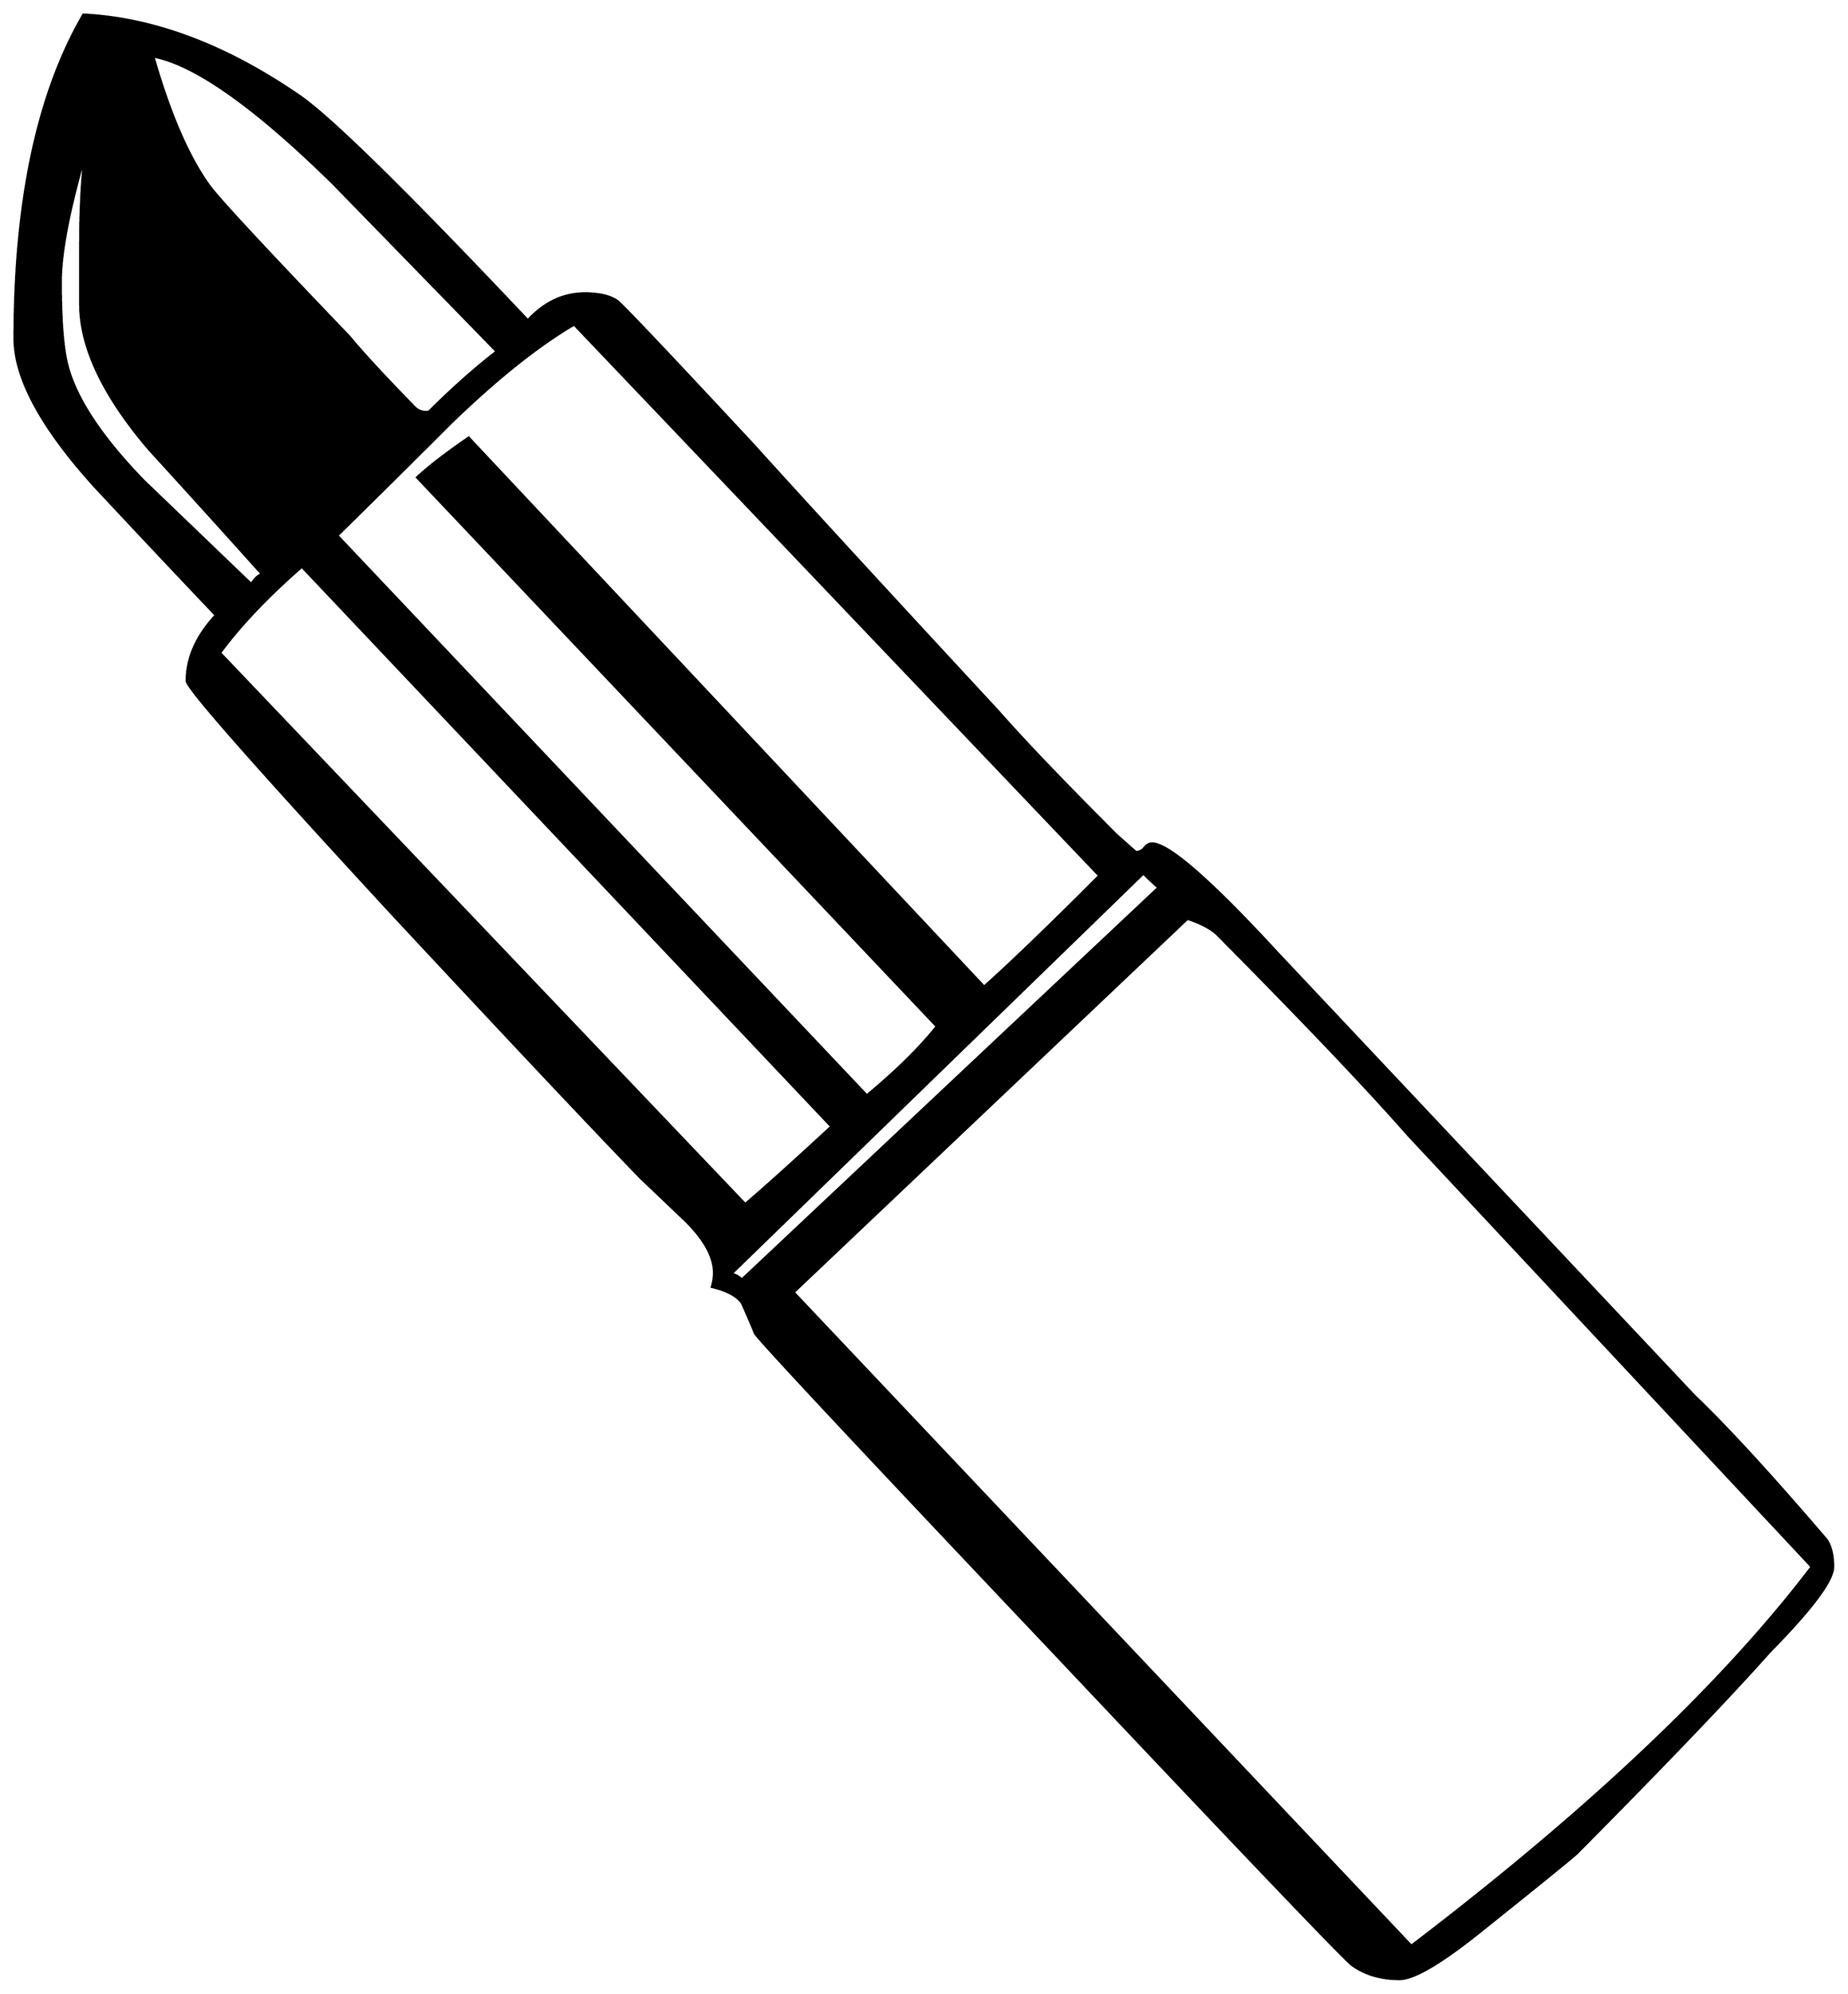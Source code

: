 


\begin{tikzpicture}[y=0.80pt, x=0.80pt, yscale=-1.0, xscale=1.0, inner sep=0pt, outer sep=0pt]
\begin{scope}[shift={(100.0,1703.0)},nonzero rule]
  \path[draw=.,fill=.,line width=1.600pt] (1772.0,-50.0) .. controls
    (1772.0,-37.333) and (1752.333,-11.0) .. (1713.0,29.0) ..
    controls (1675.0,71.667) and (1615.333,134.0) .. (1534.0,216.0)
    .. controls (1530.667,219.333) and (1500.667,243.667) ..
    (1444.0,289.0) .. controls (1407.333,318.333) and (1382.333,333.0)
    .. (1369.0,333.0) .. controls (1351.667,333.0) and
    (1337.0,328.667) .. (1325.0,320.0) .. controls (1318.333,315.333)
    and (1225.0,217.667) .. (1045.0,27.0) .. controls
    (865.0,-163.0) and (773.333,-261.0) .. (770.0,-267.0) ..
    controls (767.333,-273.667) and (763.333,-283.0) .. (758.0,-295.0)
    .. controls (753.333,-301.667) and (744.0,-306.667) ..
    (730.0,-310.0) .. controls (731.333,-314.667) and (732.0,-319.0)
    .. (732.0,-323.0) .. controls (732.0,-337.667) and
    (723.333,-353.667) .. (706.0,-371.0) .. controls (692.0,-384.333)
    and (678.0,-397.667) .. (664.0,-411.0) .. controls
    (621.333,-455.0) and (545.0,-536.0) .. (435.0,-654.0) ..
    controls (306.333,-793.333) and (242.0,-866.333) .. (242.0,-873.0)
    .. controls (242.0,-894.333) and (251.0,-914.667) ..
    (269.0,-934.0) .. controls (231.0,-974.0) and
    (193.333,-1014.0) .. (156.0,-1054.0) .. controls
    (106.667,-1108.667) and (82.0,-1154.333) .. (82.0,-1191.0) ..
    controls (82.0,-1318.333) and (103.333,-1418.667) ..
    (146.0,-1492.0) .. controls (211.333,-1488.667) and
    (278.0,-1463.667) .. (346.0,-1417.0) .. controls
    (374.667,-1397.667) and (445.667,-1328.0) .. (559.0,-1208.0) ..
    controls (574.333,-1224.667) and (592.0,-1233.0) ..
    (612.0,-1233.0) .. controls (625.333,-1233.0) and
    (635.333,-1230.667) .. (642.0,-1226.0) .. controls
    (646.667,-1222.667) and (689.0,-1178.0) .. (769.0,-1092.0) ..
    controls (819.0,-1036.667) and (894.667,-954.333) ..
    (996.0,-845.0) .. controls (1019.333,-818.333) and
    (1056.0,-780.0) .. (1106.0,-730.0) -- (1124.0,-714.0) ..
    controls (1127.333,-714.0) and (1130.0,-715.333) ..
    (1132.0,-718.0) .. controls (1134.0,-720.667) and
    (1136.333,-722.0) .. (1139.0,-722.0) .. controls
    (1154.333,-722.0) and (1193.333,-688.0) .. (1256.0,-620.0) ..
    controls (1342.0,-528.667) and (1471.0,-391.667) ..
    (1643.0,-209.0) .. controls (1673.667,-179.667) and
    (1714.667,-135.0) .. (1766.0,-75.0) .. controls (1770.0,-69.0)
    and (1772.0,-60.667) .. (1772.0,-50.0) -- cycle(530.0,-1179.0)
    .. controls (479.333,-1231.0) and (428.667,-1283.0) ..
    (378.0,-1335.0) .. controls (305.333,-1406.333) and
    (249.667,-1445.667) .. (211.0,-1453.0) .. controls
    (226.333,-1399.667) and (243.667,-1359.667) .. (263.0,-1333.0) ..
    controls (271.667,-1321.0) and (315.0,-1274.333) ..
    (393.0,-1193.0) .. controls (405.667,-1177.667) and
    (426.0,-1155.667) .. (454.0,-1127.0) .. controls
    (457.333,-1123.667) and (461.667,-1122.333) .. (467.0,-1123.0) ..
    controls (488.333,-1144.333) and (509.333,-1163.0) ..
    (530.0,-1179.0) -- cycle(1090.0,-692.0) -- (602.0,-1204.0)
    .. controls (568.0,-1184.0) and (529.667,-1153.333) ..
    (487.0,-1112.0) .. controls (452.333,-1077.333) and
    (417.333,-1042.667) .. (382.0,-1008.0) -- (874.0,-488.0) ..
    controls (901.333,-510.667) and (923.0,-532.0) .. (939.0,-552.0)
    -- (456.0,-1062.0) .. controls (466.667,-1072.0) and
    (482.667,-1084.333) .. (504.0,-1099.0) -- (983.0,-589.0) ..
    controls (1007.667,-611.0) and (1043.333,-645.333) ..
    (1090.0,-692.0) -- cycle(1752.0,-50.0) -- (1377.0,-451.0) ..
    controls (1339.0,-494.333) and (1279.667,-556.667) ..
    (1199.0,-638.0) .. controls (1193.0,-643.333) and
    (1184.0,-648.0) .. (1172.0,-652.0) -- (806.0,-305.0) --
    (1380.0,302.0) .. controls (1545.333,176.0) and (1669.333,58.667)
    .. (1752.0,-50.0) -- cycle(1145.0,-681.0) .. controls
    (1141.667,-683.667) and (1137.0,-688.0) .. (1131.0,-694.0) --
    (748.0,-322.0) .. controls (750.667,-322.0) and (754.0,-320.333)
    .. (758.0,-317.0) -- (1145.0,-681.0) -- cycle(312.0,-972.0)
    .. controls (277.333,-1010.667) and (242.333,-1049.333) ..
    (207.0,-1088.0) .. controls (164.333,-1138.0) and
    (143.0,-1183.0) .. (143.0,-1223.0) -- (143.0,-1277.0) ..
    controls (143.0,-1309.0) and (144.333,-1336.667) ..
    (147.0,-1360.0) .. controls (132.333,-1308.667) and
    (125.0,-1270.0) .. (125.0,-1244.0) .. controls
    (125.0,-1211.333) and (126.667,-1187.0) .. (130.0,-1171.0) ..
    controls (136.667,-1139.0) and (160.667,-1101.667) ..
    (202.0,-1059.0) .. controls (235.333,-1027.0) and
    (268.667,-995.0) .. (302.0,-963.0) .. controls (305.333,-968.333)
    and (308.667,-971.333) .. (312.0,-972.0) -- cycle(841.0,-459.0)
    -- (349.0,-979.0) .. controls (317.0,-951.0) and
    (291.667,-924.333) .. (273.0,-899.0) -- (761.0,-387.0) ..
    controls (779.0,-402.333) and (805.667,-426.333) .. (841.0,-459.0)
    -- cycle;
\end{scope}

\end{tikzpicture}

